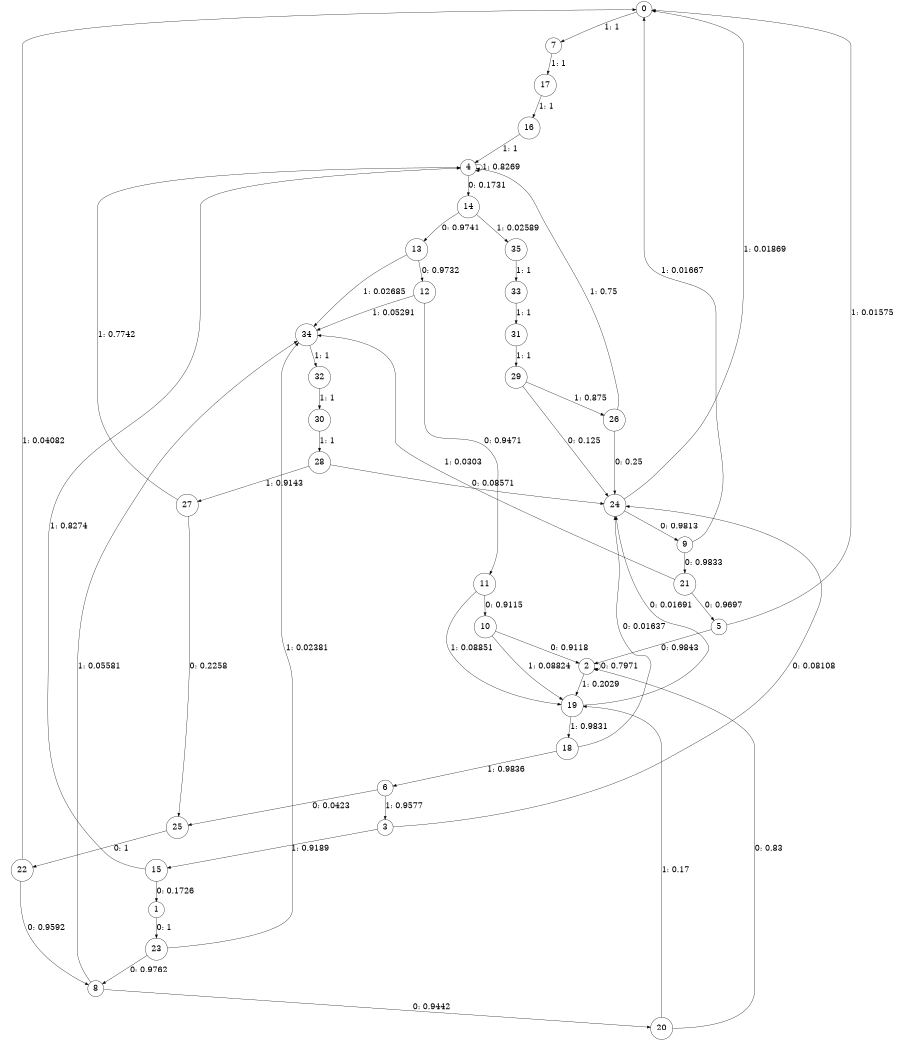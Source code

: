 digraph "ch3_face_short_L12" {
size = "6,8.5";
ratio = "fill";
node [shape = circle];
node [fontsize = 24];
edge [fontsize = 24];
0 -> 7 [label = "1: 1        "];
1 -> 23 [label = "0: 1        "];
2 -> 2 [label = "0: 0.7971   "];
2 -> 19 [label = "1: 0.2029   "];
3 -> 24 [label = "0: 0.08108  "];
3 -> 15 [label = "1: 0.9189   "];
4 -> 14 [label = "0: 0.1731   "];
4 -> 4 [label = "1: 0.8269   "];
5 -> 2 [label = "0: 0.9843   "];
5 -> 0 [label = "1: 0.01575  "];
6 -> 25 [label = "0: 0.0423   "];
6 -> 3 [label = "1: 0.9577   "];
7 -> 17 [label = "1: 1        "];
8 -> 20 [label = "0: 0.9442   "];
8 -> 34 [label = "1: 0.05581  "];
9 -> 21 [label = "0: 0.9833   "];
9 -> 0 [label = "1: 0.01667  "];
10 -> 2 [label = "0: 0.9118   "];
10 -> 19 [label = "1: 0.08824  "];
11 -> 10 [label = "0: 0.9115   "];
11 -> 19 [label = "1: 0.08851  "];
12 -> 11 [label = "0: 0.9471   "];
12 -> 34 [label = "1: 0.05291  "];
13 -> 12 [label = "0: 0.9732   "];
13 -> 34 [label = "1: 0.02685  "];
14 -> 13 [label = "0: 0.9741   "];
14 -> 35 [label = "1: 0.02589  "];
15 -> 1 [label = "0: 0.1726   "];
15 -> 4 [label = "1: 0.8274   "];
16 -> 4 [label = "1: 1        "];
17 -> 16 [label = "1: 1        "];
18 -> 24 [label = "0: 0.01637  "];
18 -> 6 [label = "1: 0.9836   "];
19 -> 24 [label = "0: 0.01691  "];
19 -> 18 [label = "1: 0.9831   "];
20 -> 2 [label = "0: 0.83     "];
20 -> 19 [label = "1: 0.17     "];
21 -> 5 [label = "0: 0.9697   "];
21 -> 34 [label = "1: 0.0303   "];
22 -> 8 [label = "0: 0.9592   "];
22 -> 0 [label = "1: 0.04082  "];
23 -> 8 [label = "0: 0.9762   "];
23 -> 34 [label = "1: 0.02381  "];
24 -> 9 [label = "0: 0.9813   "];
24 -> 0 [label = "1: 0.01869  "];
25 -> 22 [label = "0: 1        "];
26 -> 24 [label = "0: 0.25     "];
26 -> 4 [label = "1: 0.75     "];
27 -> 25 [label = "0: 0.2258   "];
27 -> 4 [label = "1: 0.7742   "];
28 -> 24 [label = "0: 0.08571  "];
28 -> 27 [label = "1: 0.9143   "];
29 -> 24 [label = "0: 0.125    "];
29 -> 26 [label = "1: 0.875    "];
30 -> 28 [label = "1: 1        "];
31 -> 29 [label = "1: 1        "];
32 -> 30 [label = "1: 1        "];
33 -> 31 [label = "1: 1        "];
34 -> 32 [label = "1: 1        "];
35 -> 33 [label = "1: 1        "];
}
